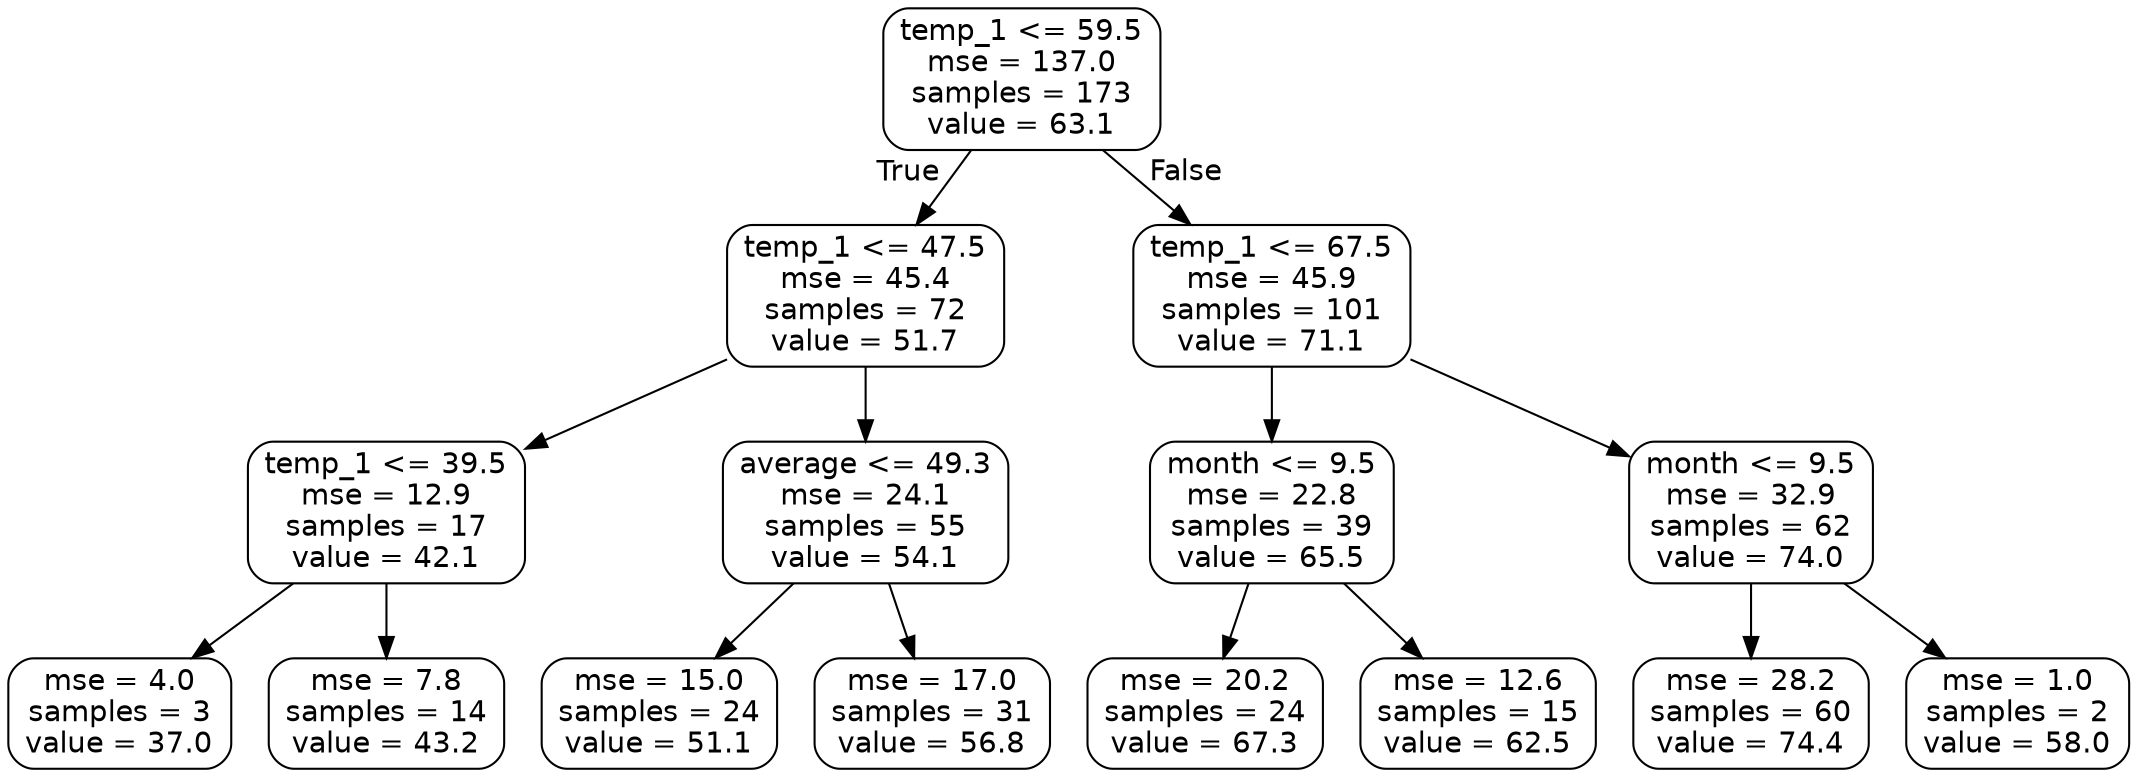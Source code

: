 digraph Tree {
node [shape=box, style="rounded", color="black", fontname=helvetica] ;
edge [fontname=helvetica] ;
0 [label="temp_1 <= 59.5\nmse = 137.0\nsamples = 173\nvalue = 63.1"] ;
1 [label="temp_1 <= 47.5\nmse = 45.4\nsamples = 72\nvalue = 51.7"] ;
0 -> 1 [labeldistance=2.5, labelangle=45, headlabel="True"] ;
2 [label="temp_1 <= 39.5\nmse = 12.9\nsamples = 17\nvalue = 42.1"] ;
1 -> 2 ;
3 [label="mse = 4.0\nsamples = 3\nvalue = 37.0"] ;
2 -> 3 ;
4 [label="mse = 7.8\nsamples = 14\nvalue = 43.2"] ;
2 -> 4 ;
5 [label="average <= 49.3\nmse = 24.1\nsamples = 55\nvalue = 54.1"] ;
1 -> 5 ;
6 [label="mse = 15.0\nsamples = 24\nvalue = 51.1"] ;
5 -> 6 ;
7 [label="mse = 17.0\nsamples = 31\nvalue = 56.8"] ;
5 -> 7 ;
8 [label="temp_1 <= 67.5\nmse = 45.9\nsamples = 101\nvalue = 71.1"] ;
0 -> 8 [labeldistance=2.5, labelangle=-45, headlabel="False"] ;
9 [label="month <= 9.5\nmse = 22.8\nsamples = 39\nvalue = 65.5"] ;
8 -> 9 ;
10 [label="mse = 20.2\nsamples = 24\nvalue = 67.3"] ;
9 -> 10 ;
11 [label="mse = 12.6\nsamples = 15\nvalue = 62.5"] ;
9 -> 11 ;
12 [label="month <= 9.5\nmse = 32.9\nsamples = 62\nvalue = 74.0"] ;
8 -> 12 ;
13 [label="mse = 28.2\nsamples = 60\nvalue = 74.4"] ;
12 -> 13 ;
14 [label="mse = 1.0\nsamples = 2\nvalue = 58.0"] ;
12 -> 14 ;
}